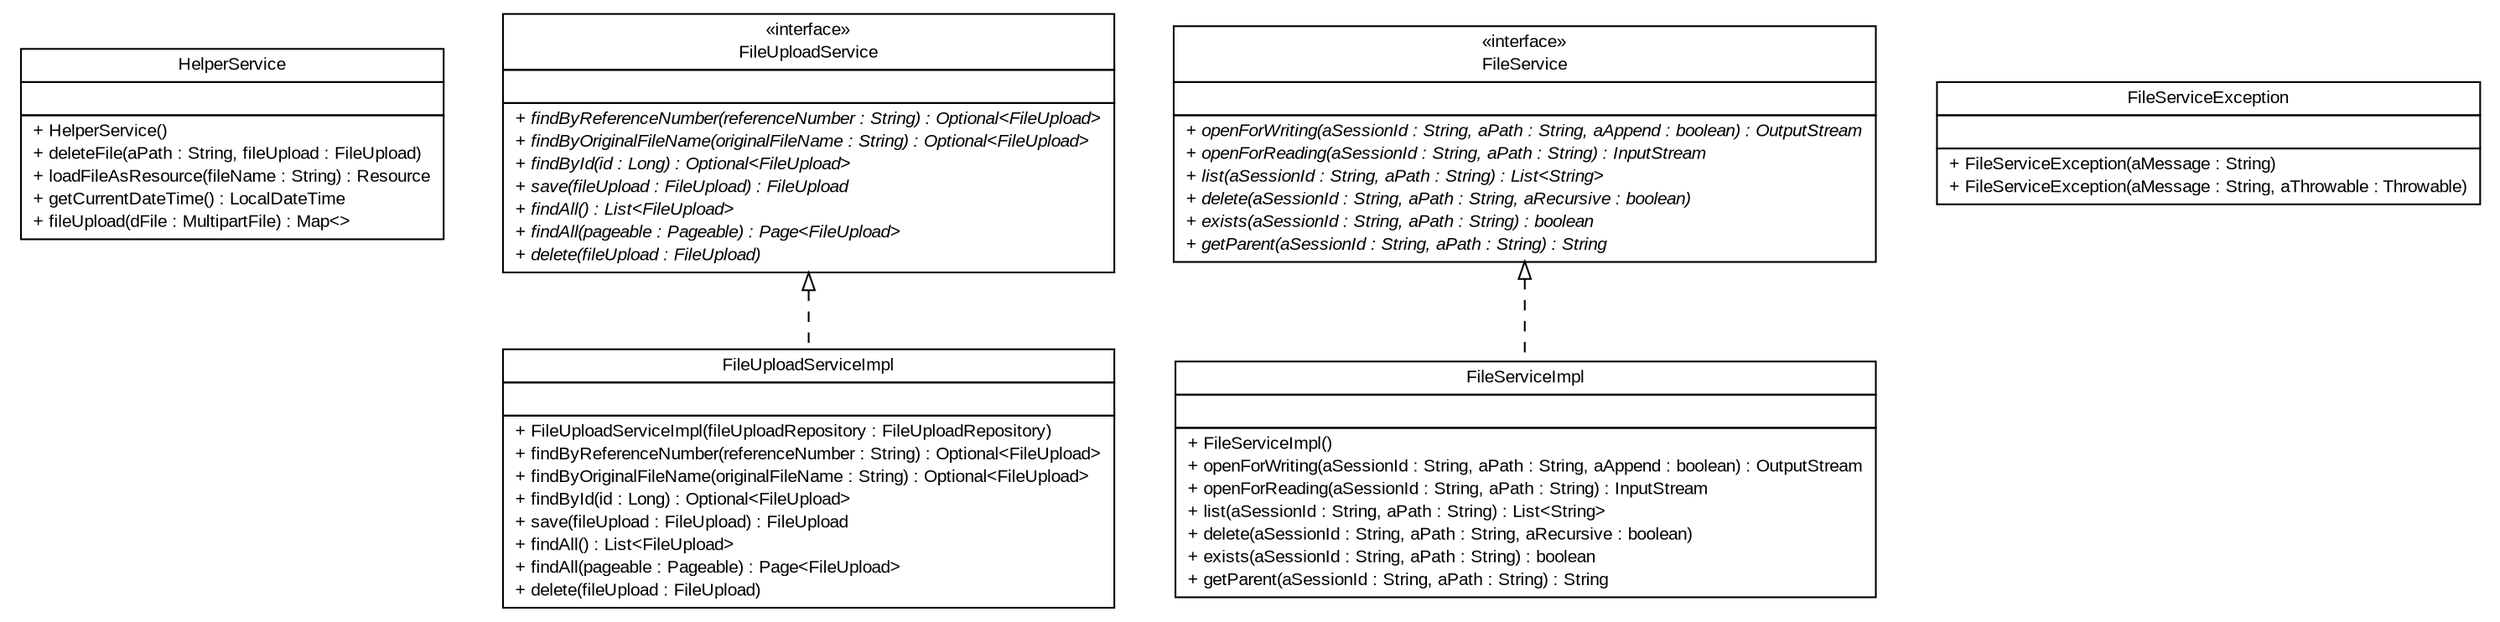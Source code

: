 #!/usr/local/bin/dot
#
# Class diagram 
# Generated by UMLGraph version R5_6 (http://www.umlgraph.org/)
#

digraph G {
	edge [fontname="arial",fontsize=10,labelfontname="arial",labelfontsize=10];
	node [fontname="arial",fontsize=10,shape=plaintext];
	nodesep=0.25;
	ranksep=0.5;
	// de.exb.platform.cloud.fileservice.service.HelperService
	c122 [label=<<table title="de.exb.platform.cloud.fileservice.service.HelperService" border="0" cellborder="1" cellspacing="0" cellpadding="2" port="p" href="./HelperService.html">
		<tr><td><table border="0" cellspacing="0" cellpadding="1">
<tr><td align="center" balign="center"> HelperService </td></tr>
		</table></td></tr>
		<tr><td><table border="0" cellspacing="0" cellpadding="1">
<tr><td align="left" balign="left">  </td></tr>
		</table></td></tr>
		<tr><td><table border="0" cellspacing="0" cellpadding="1">
<tr><td align="left" balign="left"> + HelperService() </td></tr>
<tr><td align="left" balign="left"> + deleteFile(aPath : String, fileUpload : FileUpload) </td></tr>
<tr><td align="left" balign="left"> + loadFileAsResource(fileName : String) : Resource </td></tr>
<tr><td align="left" balign="left"> + getCurrentDateTime() : LocalDateTime </td></tr>
<tr><td align="left" balign="left"> + fileUpload(dFile : MultipartFile) : Map&lt;&gt; </td></tr>
		</table></td></tr>
		</table>>, URL="./HelperService.html", fontname="arial", fontcolor="black", fontsize=10.0];
	// de.exb.platform.cloud.fileservice.service.FileUploadServiceImpl
	c123 [label=<<table title="de.exb.platform.cloud.fileservice.service.FileUploadServiceImpl" border="0" cellborder="1" cellspacing="0" cellpadding="2" port="p" href="./FileUploadServiceImpl.html">
		<tr><td><table border="0" cellspacing="0" cellpadding="1">
<tr><td align="center" balign="center"> FileUploadServiceImpl </td></tr>
		</table></td></tr>
		<tr><td><table border="0" cellspacing="0" cellpadding="1">
<tr><td align="left" balign="left">  </td></tr>
		</table></td></tr>
		<tr><td><table border="0" cellspacing="0" cellpadding="1">
<tr><td align="left" balign="left"> + FileUploadServiceImpl(fileUploadRepository : FileUploadRepository) </td></tr>
<tr><td align="left" balign="left"> + findByReferenceNumber(referenceNumber : String) : Optional&lt;FileUpload&gt; </td></tr>
<tr><td align="left" balign="left"> + findByOriginalFileName(originalFileName : String) : Optional&lt;FileUpload&gt; </td></tr>
<tr><td align="left" balign="left"> + findById(id : Long) : Optional&lt;FileUpload&gt; </td></tr>
<tr><td align="left" balign="left"> + save(fileUpload : FileUpload) : FileUpload </td></tr>
<tr><td align="left" balign="left"> + findAll() : List&lt;FileUpload&gt; </td></tr>
<tr><td align="left" balign="left"> + findAll(pageable : Pageable) : Page&lt;FileUpload&gt; </td></tr>
<tr><td align="left" balign="left"> + delete(fileUpload : FileUpload) </td></tr>
		</table></td></tr>
		</table>>, URL="./FileUploadServiceImpl.html", fontname="arial", fontcolor="black", fontsize=10.0];
	// de.exb.platform.cloud.fileservice.service.FileUploadService
	c124 [label=<<table title="de.exb.platform.cloud.fileservice.service.FileUploadService" border="0" cellborder="1" cellspacing="0" cellpadding="2" port="p" href="./FileUploadService.html">
		<tr><td><table border="0" cellspacing="0" cellpadding="1">
<tr><td align="center" balign="center"> &#171;interface&#187; </td></tr>
<tr><td align="center" balign="center"> FileUploadService </td></tr>
		</table></td></tr>
		<tr><td><table border="0" cellspacing="0" cellpadding="1">
<tr><td align="left" balign="left">  </td></tr>
		</table></td></tr>
		<tr><td><table border="0" cellspacing="0" cellpadding="1">
<tr><td align="left" balign="left"><font face="arial italic" point-size="10.0"> + findByReferenceNumber(referenceNumber : String) : Optional&lt;FileUpload&gt; </font></td></tr>
<tr><td align="left" balign="left"><font face="arial italic" point-size="10.0"> + findByOriginalFileName(originalFileName : String) : Optional&lt;FileUpload&gt; </font></td></tr>
<tr><td align="left" balign="left"><font face="arial italic" point-size="10.0"> + findById(id : Long) : Optional&lt;FileUpload&gt; </font></td></tr>
<tr><td align="left" balign="left"><font face="arial italic" point-size="10.0"> + save(fileUpload : FileUpload) : FileUpload </font></td></tr>
<tr><td align="left" balign="left"><font face="arial italic" point-size="10.0"> + findAll() : List&lt;FileUpload&gt; </font></td></tr>
<tr><td align="left" balign="left"><font face="arial italic" point-size="10.0"> + findAll(pageable : Pageable) : Page&lt;FileUpload&gt; </font></td></tr>
<tr><td align="left" balign="left"><font face="arial italic" point-size="10.0"> + delete(fileUpload : FileUpload) </font></td></tr>
		</table></td></tr>
		</table>>, URL="./FileUploadService.html", fontname="arial", fontcolor="black", fontsize=10.0];
	// de.exb.platform.cloud.fileservice.service.FileServiceImpl
	c125 [label=<<table title="de.exb.platform.cloud.fileservice.service.FileServiceImpl" border="0" cellborder="1" cellspacing="0" cellpadding="2" port="p" href="./FileServiceImpl.html">
		<tr><td><table border="0" cellspacing="0" cellpadding="1">
<tr><td align="center" balign="center"> FileServiceImpl </td></tr>
		</table></td></tr>
		<tr><td><table border="0" cellspacing="0" cellpadding="1">
<tr><td align="left" balign="left">  </td></tr>
		</table></td></tr>
		<tr><td><table border="0" cellspacing="0" cellpadding="1">
<tr><td align="left" balign="left"> + FileServiceImpl() </td></tr>
<tr><td align="left" balign="left"> + openForWriting(aSessionId : String, aPath : String, aAppend : boolean) : OutputStream </td></tr>
<tr><td align="left" balign="left"> + openForReading(aSessionId : String, aPath : String) : InputStream </td></tr>
<tr><td align="left" balign="left"> + list(aSessionId : String, aPath : String) : List&lt;String&gt; </td></tr>
<tr><td align="left" balign="left"> + delete(aSessionId : String, aPath : String, aRecursive : boolean) </td></tr>
<tr><td align="left" balign="left"> + exists(aSessionId : String, aPath : String) : boolean </td></tr>
<tr><td align="left" balign="left"> + getParent(aSessionId : String, aPath : String) : String </td></tr>
		</table></td></tr>
		</table>>, URL="./FileServiceImpl.html", fontname="arial", fontcolor="black", fontsize=10.0];
	// de.exb.platform.cloud.fileservice.service.FileServiceException
	c126 [label=<<table title="de.exb.platform.cloud.fileservice.service.FileServiceException" border="0" cellborder="1" cellspacing="0" cellpadding="2" port="p" href="./FileServiceException.html">
		<tr><td><table border="0" cellspacing="0" cellpadding="1">
<tr><td align="center" balign="center"> FileServiceException </td></tr>
		</table></td></tr>
		<tr><td><table border="0" cellspacing="0" cellpadding="1">
<tr><td align="left" balign="left">  </td></tr>
		</table></td></tr>
		<tr><td><table border="0" cellspacing="0" cellpadding="1">
<tr><td align="left" balign="left"> + FileServiceException(aMessage : String) </td></tr>
<tr><td align="left" balign="left"> + FileServiceException(aMessage : String, aThrowable : Throwable) </td></tr>
		</table></td></tr>
		</table>>, URL="./FileServiceException.html", fontname="arial", fontcolor="black", fontsize=10.0];
	// de.exb.platform.cloud.fileservice.service.FileService
	c127 [label=<<table title="de.exb.platform.cloud.fileservice.service.FileService" border="0" cellborder="1" cellspacing="0" cellpadding="2" port="p" href="./FileService.html">
		<tr><td><table border="0" cellspacing="0" cellpadding="1">
<tr><td align="center" balign="center"> &#171;interface&#187; </td></tr>
<tr><td align="center" balign="center"> FileService </td></tr>
		</table></td></tr>
		<tr><td><table border="0" cellspacing="0" cellpadding="1">
<tr><td align="left" balign="left">  </td></tr>
		</table></td></tr>
		<tr><td><table border="0" cellspacing="0" cellpadding="1">
<tr><td align="left" balign="left"><font face="arial italic" point-size="10.0"> + openForWriting(aSessionId : String, aPath : String, aAppend : boolean) : OutputStream </font></td></tr>
<tr><td align="left" balign="left"><font face="arial italic" point-size="10.0"> + openForReading(aSessionId : String, aPath : String) : InputStream </font></td></tr>
<tr><td align="left" balign="left"><font face="arial italic" point-size="10.0"> + list(aSessionId : String, aPath : String) : List&lt;String&gt; </font></td></tr>
<tr><td align="left" balign="left"><font face="arial italic" point-size="10.0"> + delete(aSessionId : String, aPath : String, aRecursive : boolean) </font></td></tr>
<tr><td align="left" balign="left"><font face="arial italic" point-size="10.0"> + exists(aSessionId : String, aPath : String) : boolean </font></td></tr>
<tr><td align="left" balign="left"><font face="arial italic" point-size="10.0"> + getParent(aSessionId : String, aPath : String) : String </font></td></tr>
		</table></td></tr>
		</table>>, URL="./FileService.html", fontname="arial", fontcolor="black", fontsize=10.0];
	//de.exb.platform.cloud.fileservice.service.FileUploadServiceImpl implements de.exb.platform.cloud.fileservice.service.FileUploadService
	c124:p -> c123:p [dir=back,arrowtail=empty,style=dashed];
	//de.exb.platform.cloud.fileservice.service.FileServiceImpl implements de.exb.platform.cloud.fileservice.service.FileService
	c127:p -> c125:p [dir=back,arrowtail=empty,style=dashed];
}

